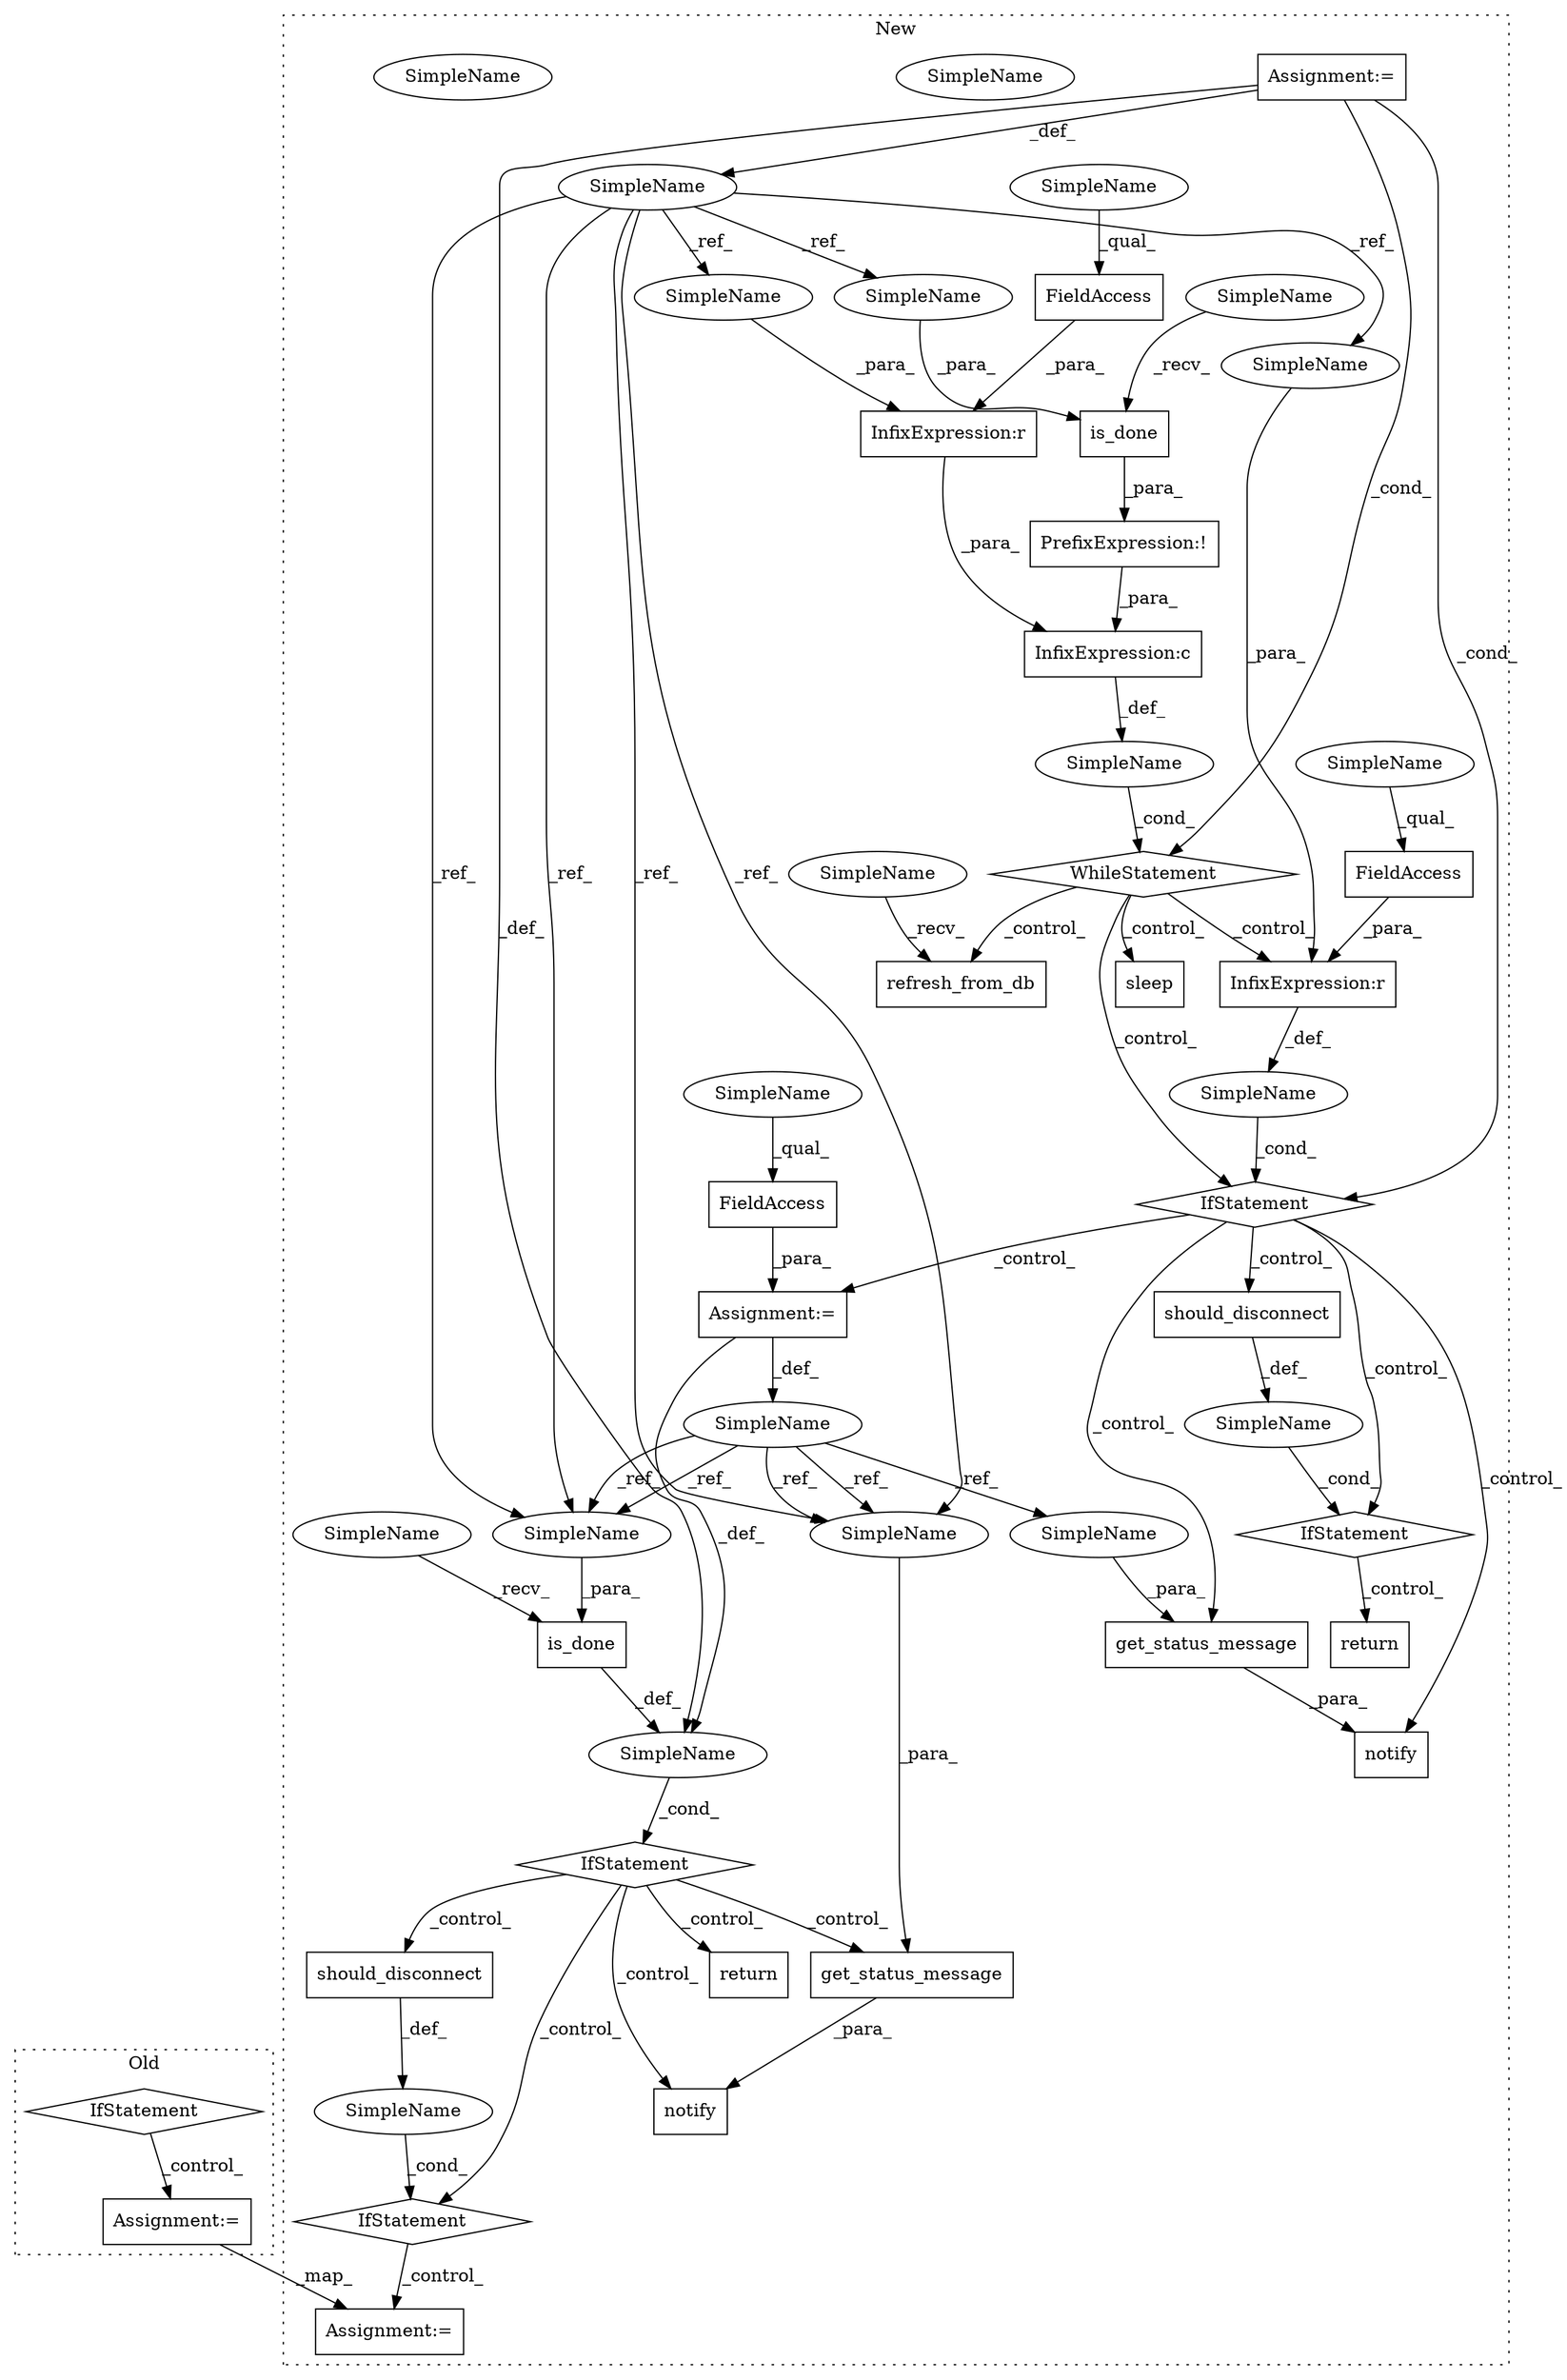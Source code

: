 digraph G {
subgraph cluster0 {
1 [label="IfStatement" a="25" s="16080,16096" l="4,2" shape="diamond"];
16 [label="Assignment:=" a="7" s="16269" l="1" shape="box"];
label = "Old";
style="dotted";
}
subgraph cluster1 {
2 [label="refresh_from_db" a="32" s="16013" l="17" shape="box"];
3 [label="SimpleName" a="42" s="" l="" shape="ellipse"];
4 [label="return" a="41" s="16215" l="7" shape="box"];
5 [label="PrefixExpression:!" a="38" s="15955" l="1" shape="box"];
6 [label="is_done" a="32" s="15976,15990" l="8,1" shape="box"];
7 [label="InfixExpression:c" a="27" s="15951" l="4" shape="box"];
8 [label="notify" a="32" s="16125,16167" l="7,1" shape="box"];
9 [label="SimpleName" a="42" s="" l="" shape="ellipse"];
10 [label="SimpleName" a="42" s="15887" l="6" shape="ellipse"];
11 [label="InfixExpression:r" a="27" s="15919" l="4" shape="box"];
12 [label="is_done" a="32" s="16310,16324" l="8,1" shape="box"];
13 [label="notify" a="32" s="16335,16377" l="7,1" shape="box"];
14 [label="SimpleName" a="42" s="" l="" shape="ellipse"];
15 [label="return" a="41" s="16447" l="7" shape="box"];
17 [label="Assignment:=" a="7" s="17322" l="1" shape="box"];
18 [label="should_disconnect" a="32" s="16182" l="19" shape="box"];
19 [label="SimpleName" a="42" s="16086" l="6" shape="ellipse"];
20 [label="get_status_message" a="32" s="16351,16376" l="19,1" shape="box"];
21 [label="sleep" a="32" s="16255,16273" l="6,1" shape="box"];
22 [label="should_disconnect" a="32" s="17279" l="19" shape="box"];
23 [label="InfixExpression:r" a="27" s="16048" l="4" shape="box"];
24 [label="FieldAccess" a="22" s="16052" l="22" shape="box"];
25 [label="get_status_message" a="32" s="16141,16166" l="19,1" shape="box"];
26 [label="SimpleName" a="42" s="" l="" shape="ellipse"];
27 [label="IfStatement" a="25" s="16178,16201" l="4,2" shape="diamond"];
28 [label="SimpleName" a="42" s="" l="" shape="ellipse"];
29 [label="IfStatement" a="25" s="17275,17298" l="4,2" shape="diamond"];
30 [label="FieldAccess" a="22" s="16093" l="22" shape="box"];
31 [label="FieldAccess" a="22" s="15923" l="27" shape="box"];
32 [label="IfStatement" a="25" s="16286,16325" l="4,2" shape="diamond"];
33 [label="Assignment:=" a="7" s="15893" l="1" shape="box"];
34 [label="IfStatement" a="25" s="16038,16074" l="4,2" shape="diamond"];
35 [label="Assignment:=" a="7" s="16092" l="1" shape="box"];
36 [label="WhileStatement" a="61" s="15904,15992" l="7,2" shape="diamond"];
37 [label="SimpleName" a="42" s="16052" l="10" shape="ellipse"];
38 [label="SimpleName" a="42" s="16093" l="10" shape="ellipse"];
39 [label="SimpleName" a="42" s="16002" l="10" shape="ellipse"];
40 [label="SimpleName" a="42" s="16370" l="6" shape="ellipse"];
41 [label="SimpleName" a="42" s="16318" l="6" shape="ellipse"];
42 [label="SimpleName" a="42" s="16160" l="6" shape="ellipse"];
43 [label="SimpleName" a="42" s="16318" l="6" shape="ellipse"];
44 [label="SimpleName" a="42" s="15913" l="6" shape="ellipse"];
45 [label="SimpleName" a="42" s="15984" l="6" shape="ellipse"];
46 [label="SimpleName" a="42" s="16042" l="6" shape="ellipse"];
47 [label="SimpleName" a="42" s="16370" l="6" shape="ellipse"];
48 [label="SimpleName" a="42" s="15923" l="19" shape="ellipse"];
49 [label="SimpleName" a="42" s="16290" l="19" shape="ellipse"];
50 [label="SimpleName" a="42" s="15956" l="19" shape="ellipse"];
label = "New";
style="dotted";
}
1 -> 16 [label="_control_"];
3 -> 36 [label="_cond_"];
5 -> 7 [label="_para_"];
6 -> 5 [label="_para_"];
7 -> 3 [label="_def_"];
9 -> 34 [label="_cond_"];
10 -> 43 [label="_ref_"];
10 -> 47 [label="_ref_"];
10 -> 47 [label="_ref_"];
10 -> 46 [label="_ref_"];
10 -> 44 [label="_ref_"];
10 -> 43 [label="_ref_"];
10 -> 45 [label="_ref_"];
11 -> 7 [label="_para_"];
12 -> 14 [label="_def_"];
14 -> 32 [label="_cond_"];
16 -> 17 [label="_map_"];
18 -> 26 [label="_def_"];
19 -> 47 [label="_ref_"];
19 -> 47 [label="_ref_"];
19 -> 43 [label="_ref_"];
19 -> 43 [label="_ref_"];
19 -> 42 [label="_ref_"];
20 -> 13 [label="_para_"];
22 -> 28 [label="_def_"];
23 -> 9 [label="_def_"];
24 -> 23 [label="_para_"];
25 -> 8 [label="_para_"];
26 -> 27 [label="_cond_"];
27 -> 4 [label="_control_"];
28 -> 29 [label="_cond_"];
29 -> 17 [label="_control_"];
30 -> 35 [label="_para_"];
31 -> 11 [label="_para_"];
32 -> 29 [label="_control_"];
32 -> 13 [label="_control_"];
32 -> 22 [label="_control_"];
32 -> 20 [label="_control_"];
32 -> 15 [label="_control_"];
33 -> 10 [label="_def_"];
33 -> 34 [label="_cond_"];
33 -> 36 [label="_cond_"];
33 -> 14 [label="_def_"];
34 -> 25 [label="_control_"];
34 -> 8 [label="_control_"];
34 -> 27 [label="_control_"];
34 -> 35 [label="_control_"];
34 -> 18 [label="_control_"];
35 -> 14 [label="_def_"];
35 -> 19 [label="_def_"];
36 -> 2 [label="_control_"];
36 -> 21 [label="_control_"];
36 -> 34 [label="_control_"];
36 -> 23 [label="_control_"];
37 -> 24 [label="_qual_"];
38 -> 30 [label="_qual_"];
39 -> 2 [label="_recv_"];
42 -> 25 [label="_para_"];
43 -> 12 [label="_para_"];
44 -> 11 [label="_para_"];
45 -> 6 [label="_para_"];
46 -> 23 [label="_para_"];
47 -> 20 [label="_para_"];
48 -> 31 [label="_qual_"];
49 -> 12 [label="_recv_"];
50 -> 6 [label="_recv_"];
}
